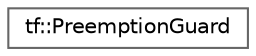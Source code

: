 digraph "类继承关系图"
{
 // LATEX_PDF_SIZE
  bgcolor="transparent";
  edge [fontname=Helvetica,fontsize=10,labelfontname=Helvetica,labelfontsize=10];
  node [fontname=Helvetica,fontsize=10,shape=box,height=0.2,width=0.4];
  rankdir="LR";
  Node0 [id="Node000000",label="tf::PreemptionGuard",height=0.2,width=0.4,color="grey40", fillcolor="white", style="filled",URL="$classtf_1_1_preemption_guard.html",tooltip=" "];
}
